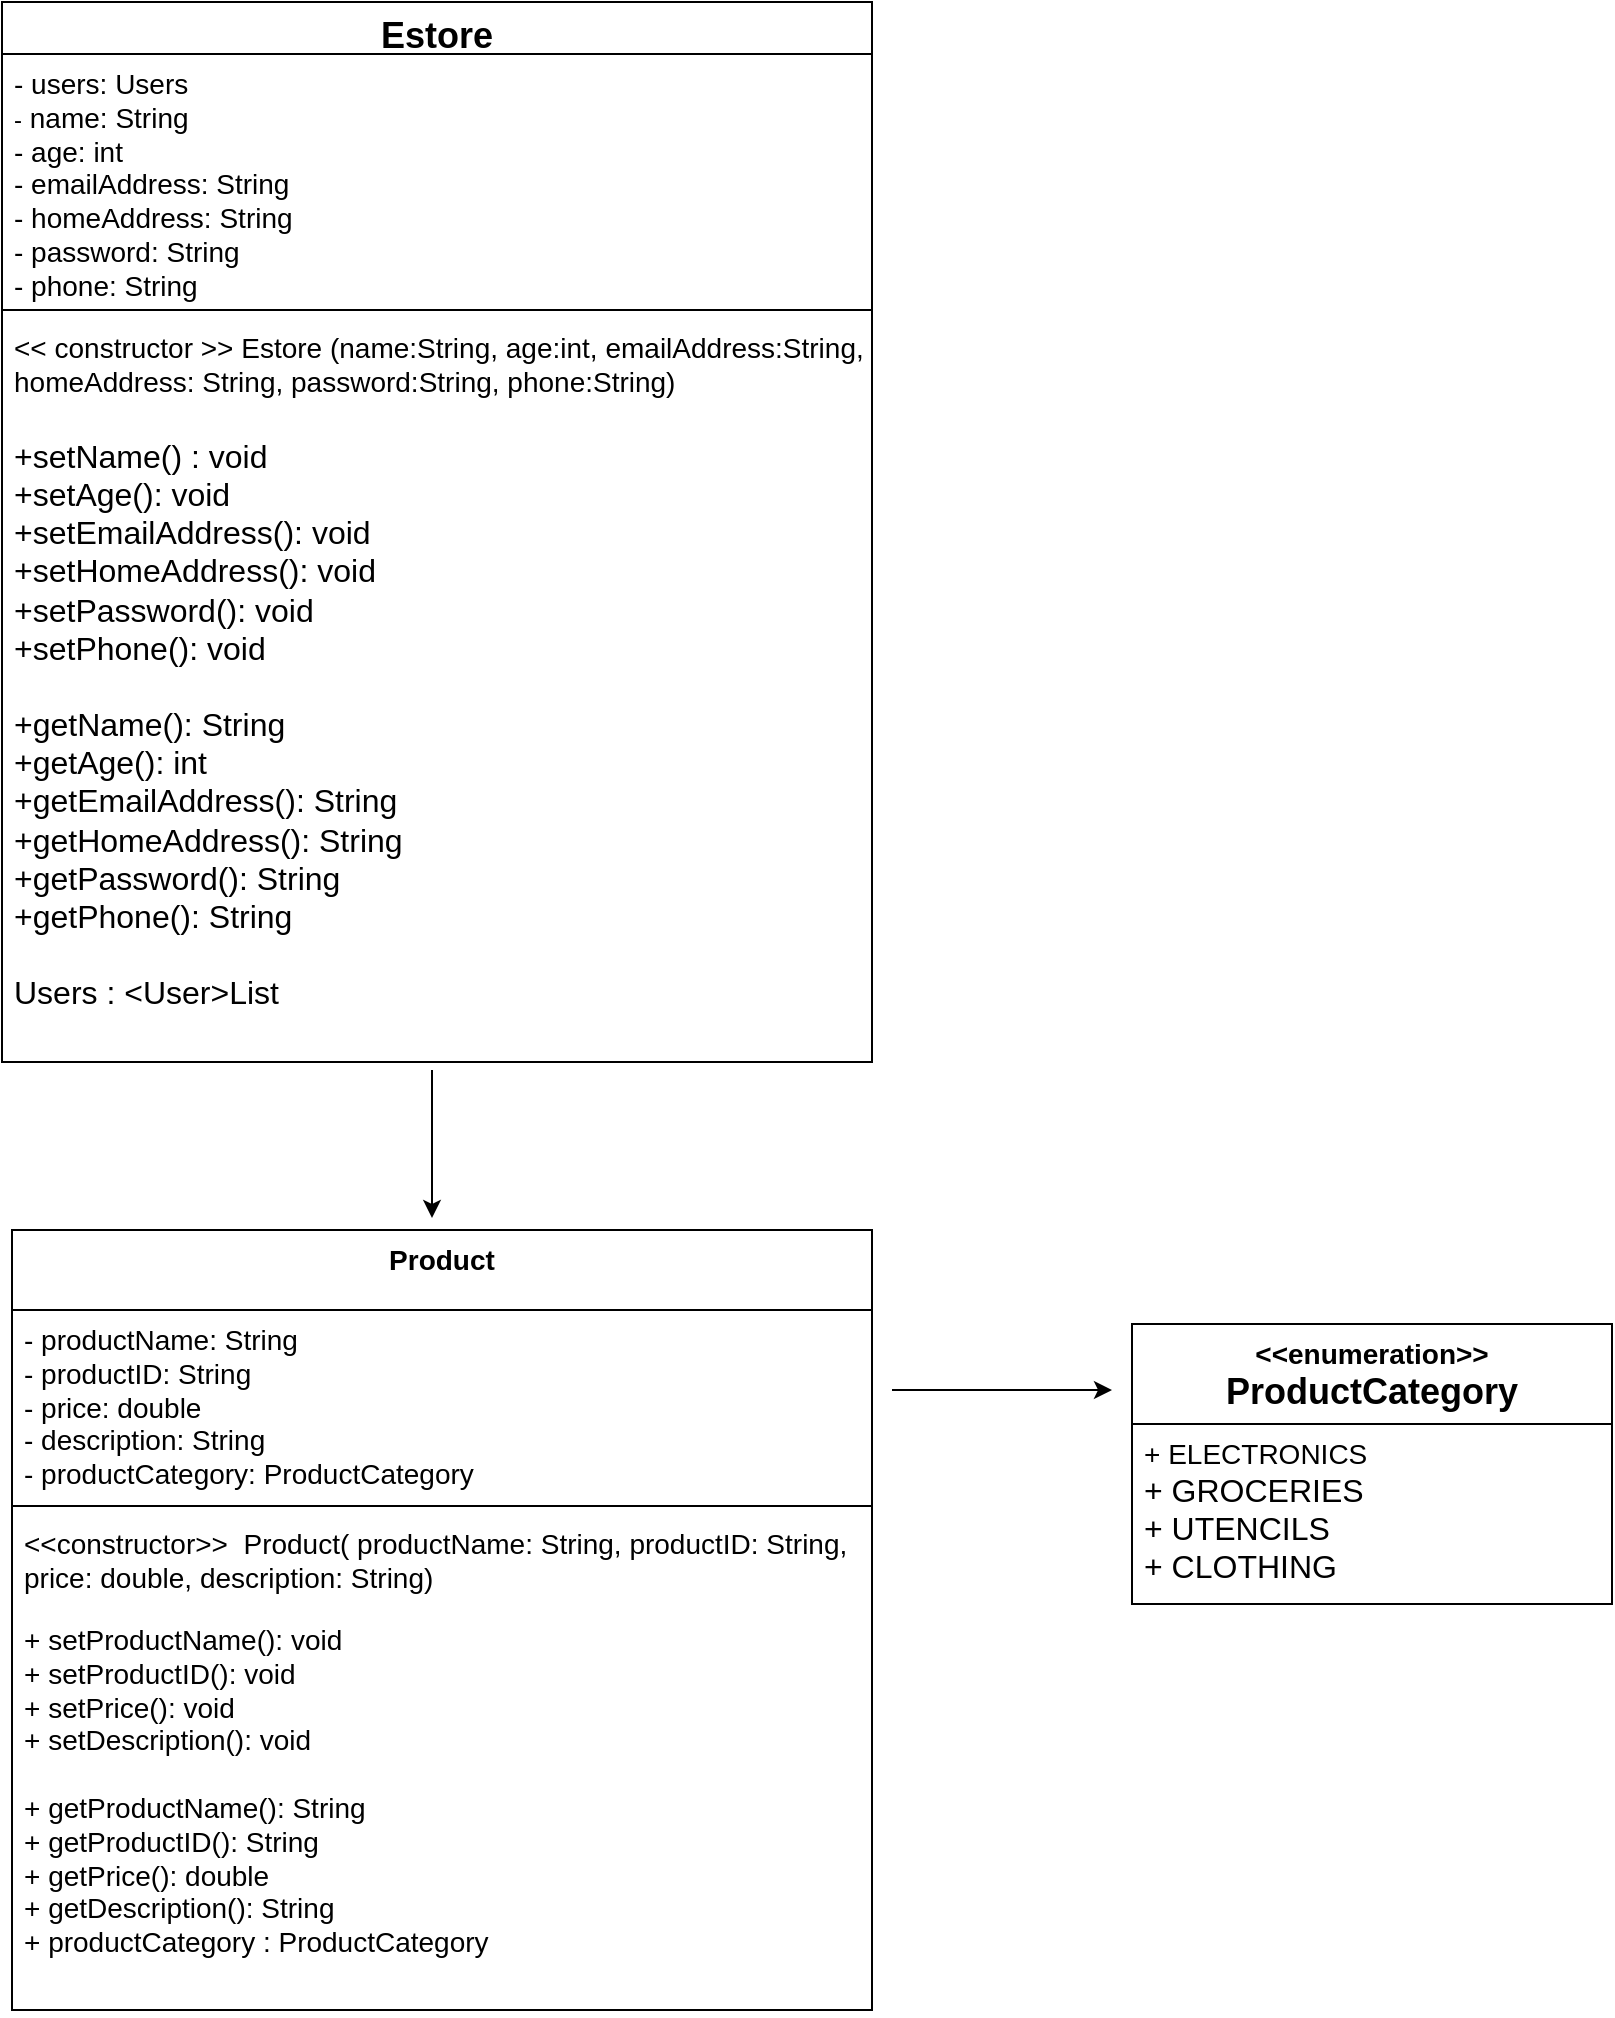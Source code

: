 <mxfile version="27.0.9">
  <diagram name="Page-1" id="_fMFjl5XR8w81e1ghoxJ">
    <mxGraphModel dx="1533" dy="1140" grid="1" gridSize="10" guides="1" tooltips="1" connect="1" arrows="1" fold="1" page="1" pageScale="1" pageWidth="850" pageHeight="1100" math="0" shadow="0">
      <root>
        <mxCell id="0" />
        <mxCell id="1" parent="0" />
        <mxCell id="xwvflCyFb0Yghhu5NaFH-1" value="&lt;font style=&quot;font-size: 18px;&quot;&gt;Estore&lt;/font&gt;" style="swimlane;fontStyle=1;align=center;verticalAlign=top;childLayout=stackLayout;horizontal=1;startSize=26;horizontalStack=0;resizeParent=1;resizeParentMax=0;resizeLast=0;collapsible=1;marginBottom=0;whiteSpace=wrap;html=1;" vertex="1" parent="1">
          <mxGeometry x="25" y="26" width="435" height="530" as="geometry" />
        </mxCell>
        <mxCell id="xwvflCyFb0Yghhu5NaFH-2" value="&lt;font style=&quot;font-size: 14px;&quot;&gt;- users: Users&lt;/font&gt;&lt;div&gt;&lt;font style=&quot;&quot;&gt;-&lt;font style=&quot;font-size: 14px;&quot;&gt; name: String&lt;/font&gt;&lt;/font&gt;&lt;/div&gt;&lt;div&gt;&lt;font style=&quot;font-size: 14px;&quot;&gt;- age: int&lt;/font&gt;&lt;/div&gt;&lt;div&gt;&lt;font style=&quot;font-size: 14px;&quot;&gt;- emailAddress: String&lt;/font&gt;&lt;/div&gt;&lt;div&gt;&lt;font style=&quot;font-size: 14px;&quot;&gt;- homeAddress: String&lt;/font&gt;&lt;/div&gt;&lt;div&gt;&lt;font style=&quot;font-size: 14px;&quot;&gt;- password: String&lt;/font&gt;&lt;/div&gt;&lt;div&gt;&lt;font style=&quot;font-size: 14px;&quot;&gt;- phone: String&lt;/font&gt;&lt;/div&gt;" style="text;strokeColor=none;fillColor=none;align=left;verticalAlign=top;spacingLeft=4;spacingRight=4;overflow=hidden;rotatable=0;points=[[0,0.5],[1,0.5]];portConstraint=eastwest;whiteSpace=wrap;html=1;" vertex="1" parent="xwvflCyFb0Yghhu5NaFH-1">
          <mxGeometry y="26" width="435" height="124" as="geometry" />
        </mxCell>
        <mxCell id="xwvflCyFb0Yghhu5NaFH-3" value="" style="line;strokeWidth=1;fillColor=none;align=left;verticalAlign=middle;spacingTop=-1;spacingLeft=3;spacingRight=3;rotatable=0;labelPosition=right;points=[];portConstraint=eastwest;strokeColor=inherit;" vertex="1" parent="xwvflCyFb0Yghhu5NaFH-1">
          <mxGeometry y="150" width="435" height="8" as="geometry" />
        </mxCell>
        <mxCell id="xwvflCyFb0Yghhu5NaFH-4" value="&lt;font style=&quot;font-size: 14px;&quot;&gt;&amp;lt;&amp;lt; constructor &amp;gt;&amp;gt; Estore (name:String, age:int, emailAddress:String, homeAddress: String, password:String, phone:String)&lt;/font&gt;&lt;div&gt;&lt;span style=&quot;background-color: transparent; color: light-dark(rgb(0, 0, 0), rgb(255, 255, 255));&quot;&gt;&lt;font size=&quot;3&quot;&gt;&lt;br&gt;&lt;/font&gt;&lt;/span&gt;&lt;/div&gt;&lt;div&gt;&lt;span style=&quot;background-color: transparent; color: light-dark(rgb(0, 0, 0), rgb(255, 255, 255));&quot;&gt;&lt;font size=&quot;3&quot;&gt;+setName() : void&lt;/font&gt;&lt;/span&gt;&lt;/div&gt;&lt;div&gt;&lt;span style=&quot;background-color: transparent; color: light-dark(rgb(0, 0, 0), rgb(255, 255, 255));&quot;&gt;&lt;font size=&quot;3&quot;&gt;+setAge(): void&lt;/font&gt;&lt;/span&gt;&lt;/div&gt;&lt;div&gt;&lt;span style=&quot;background-color: transparent; color: light-dark(rgb(0, 0, 0), rgb(255, 255, 255));&quot;&gt;&lt;font size=&quot;3&quot;&gt;+setEmailAddress(): void&lt;/font&gt;&lt;/span&gt;&lt;/div&gt;&lt;div&gt;&lt;span style=&quot;background-color: transparent; color: light-dark(rgb(0, 0, 0), rgb(255, 255, 255));&quot;&gt;&lt;font size=&quot;3&quot;&gt;+setHomeAddress(): void&lt;/font&gt;&lt;/span&gt;&lt;/div&gt;&lt;div&gt;&lt;span style=&quot;background-color: transparent; color: light-dark(rgb(0, 0, 0), rgb(255, 255, 255));&quot;&gt;&lt;font size=&quot;3&quot;&gt;+setPassword(): void&lt;/font&gt;&lt;/span&gt;&lt;/div&gt;&lt;div&gt;&lt;span style=&quot;background-color: transparent; color: light-dark(rgb(0, 0, 0), rgb(255, 255, 255));&quot;&gt;&lt;font size=&quot;3&quot;&gt;+setPhone(): void&amp;nbsp;&lt;/font&gt;&lt;/span&gt;&lt;/div&gt;&lt;div&gt;&lt;span style=&quot;background-color: transparent; color: light-dark(rgb(0, 0, 0), rgb(255, 255, 255));&quot;&gt;&lt;font size=&quot;3&quot;&gt;&lt;br&gt;&lt;/font&gt;&lt;/span&gt;&lt;/div&gt;&lt;div&gt;&lt;span style=&quot;background-color: transparent; color: light-dark(rgb(0, 0, 0), rgb(255, 255, 255));&quot;&gt;&lt;font size=&quot;3&quot;&gt;+getName(): String&lt;/font&gt;&lt;/span&gt;&lt;/div&gt;&lt;div&gt;&lt;span style=&quot;background-color: transparent; color: light-dark(rgb(0, 0, 0), rgb(255, 255, 255));&quot;&gt;&lt;font size=&quot;3&quot;&gt;+getAge(): int&lt;/font&gt;&lt;/span&gt;&lt;/div&gt;&lt;div&gt;&lt;div&gt;&lt;span style=&quot;background-color: transparent; color: light-dark(rgb(0, 0, 0), rgb(255, 255, 255));&quot;&gt;&lt;font size=&quot;3&quot;&gt;+getEmailAddress(): String&lt;/font&gt;&lt;/span&gt;&lt;/div&gt;&lt;div&gt;&lt;span style=&quot;background-color: transparent; color: light-dark(rgb(0, 0, 0), rgb(255, 255, 255));&quot;&gt;&lt;font size=&quot;3&quot;&gt;+getHomeAddress(): String&lt;/font&gt;&lt;/span&gt;&lt;/div&gt;&lt;div&gt;&lt;span style=&quot;background-color: transparent; color: light-dark(rgb(0, 0, 0), rgb(255, 255, 255));&quot;&gt;&lt;font size=&quot;3&quot;&gt;+getPassword(): String&lt;/font&gt;&lt;/span&gt;&lt;/div&gt;&lt;div&gt;&lt;span style=&quot;background-color: transparent; color: light-dark(rgb(0, 0, 0), rgb(255, 255, 255));&quot;&gt;&lt;font size=&quot;3&quot;&gt;+getPhone(): String&lt;/font&gt;&lt;/span&gt;&lt;/div&gt;&lt;/div&gt;&lt;div&gt;&lt;span style=&quot;background-color: transparent; color: light-dark(rgb(0, 0, 0), rgb(255, 255, 255));&quot;&gt;&lt;font size=&quot;3&quot;&gt;&lt;br&gt;&lt;/font&gt;&lt;/span&gt;&lt;/div&gt;&lt;div&gt;&lt;span style=&quot;background-color: transparent; color: light-dark(rgb(0, 0, 0), rgb(255, 255, 255));&quot;&gt;&lt;font size=&quot;3&quot;&gt;Users : &amp;lt;User&amp;gt;List&lt;/font&gt;&lt;/span&gt;&lt;/div&gt;" style="text;strokeColor=none;fillColor=none;align=left;verticalAlign=top;spacingLeft=4;spacingRight=4;overflow=hidden;rotatable=0;points=[[0,0.5],[1,0.5]];portConstraint=eastwest;whiteSpace=wrap;html=1;" vertex="1" parent="xwvflCyFb0Yghhu5NaFH-1">
          <mxGeometry y="158" width="435" height="372" as="geometry" />
        </mxCell>
        <mxCell id="xwvflCyFb0Yghhu5NaFH-5" value="&lt;div&gt;&lt;font style=&quot;font-size: 14px;&quot;&gt;Product&lt;/font&gt;&lt;/div&gt;" style="swimlane;fontStyle=1;align=center;verticalAlign=top;childLayout=stackLayout;horizontal=1;startSize=40;horizontalStack=0;resizeParent=1;resizeParentMax=0;resizeLast=0;collapsible=1;marginBottom=0;whiteSpace=wrap;html=1;" vertex="1" parent="1">
          <mxGeometry x="30" y="640" width="430" height="390" as="geometry" />
        </mxCell>
        <mxCell id="xwvflCyFb0Yghhu5NaFH-6" value="&lt;font style=&quot;font-size: 14px;&quot;&gt;- productName: String&lt;/font&gt;&lt;div&gt;&lt;span style=&quot;font-size: 14px;&quot;&gt;- productID: String&lt;/span&gt;&lt;/div&gt;&lt;div&gt;&lt;span style=&quot;font-size: 14px;&quot;&gt;- price: double&lt;/span&gt;&lt;/div&gt;&lt;div&gt;&lt;span style=&quot;font-size: 14px;&quot;&gt;- description: String&lt;/span&gt;&lt;/div&gt;&lt;div&gt;&lt;span style=&quot;font-size: 14px;&quot;&gt;- productCategory: ProductCategory&lt;/span&gt;&lt;/div&gt;" style="text;strokeColor=none;fillColor=none;align=left;verticalAlign=top;spacingLeft=4;spacingRight=4;overflow=hidden;rotatable=0;points=[[0,0.5],[1,0.5]];portConstraint=eastwest;whiteSpace=wrap;html=1;" vertex="1" parent="xwvflCyFb0Yghhu5NaFH-5">
          <mxGeometry y="40" width="430" height="94" as="geometry" />
        </mxCell>
        <mxCell id="xwvflCyFb0Yghhu5NaFH-7" value="" style="line;strokeWidth=1;fillColor=none;align=left;verticalAlign=middle;spacingTop=-1;spacingLeft=3;spacingRight=3;rotatable=0;labelPosition=right;points=[];portConstraint=eastwest;strokeColor=inherit;" vertex="1" parent="xwvflCyFb0Yghhu5NaFH-5">
          <mxGeometry y="134" width="430" height="8" as="geometry" />
        </mxCell>
        <mxCell id="xwvflCyFb0Yghhu5NaFH-8" value="&lt;font style=&quot;font-size: 14px;&quot;&gt;&amp;lt;&amp;lt;constructor&amp;gt;&amp;gt;&amp;nbsp; Product( productName: String, productID: String, price: double, description: String)&lt;/font&gt;&lt;div&gt;&lt;br&gt;&lt;/div&gt;&lt;div&gt;&lt;font style=&quot;font-size: 14px;&quot;&gt;+ setProductName(): void&lt;/font&gt;&lt;div&gt;&lt;font style=&quot;font-size: 14px;&quot;&gt;+ setProductID(): void&lt;/font&gt;&lt;/div&gt;&lt;div&gt;&lt;font style=&quot;font-size: 14px;&quot;&gt;+ setPrice(): void&lt;/font&gt;&lt;/div&gt;&lt;div&gt;&lt;font style=&quot;font-size: 14px;&quot;&gt;+ setDescription(): void&lt;/font&gt;&lt;/div&gt;&lt;div&gt;&lt;font style=&quot;font-size: 14px;&quot;&gt;&lt;br&gt;&lt;/font&gt;&lt;/div&gt;&lt;div&gt;&lt;font style=&quot;font-size: 14px;&quot;&gt;+ getProductName(): String&lt;div style=&quot;font-size: 12px;&quot;&gt;&lt;font style=&quot;font-size: 14px;&quot;&gt;+ getProductID(): String&lt;/font&gt;&lt;/div&gt;&lt;div style=&quot;font-size: 12px;&quot;&gt;&lt;font style=&quot;font-size: 14px;&quot;&gt;+ getPrice(): double&lt;/font&gt;&lt;/div&gt;&lt;div style=&quot;font-size: 12px;&quot;&gt;&lt;font style=&quot;font-size: 14px;&quot;&gt;+ getDescription(): String&lt;/font&gt;&lt;/div&gt;&lt;/font&gt;&lt;/div&gt;&lt;div&gt;&lt;font style=&quot;font-size: 14px;&quot;&gt;+ productCategory : ProductCategory&lt;/font&gt;&lt;/div&gt;&lt;/div&gt;" style="text;strokeColor=none;fillColor=none;align=left;verticalAlign=top;spacingLeft=4;spacingRight=4;overflow=hidden;rotatable=0;points=[[0,0.5],[1,0.5]];portConstraint=eastwest;whiteSpace=wrap;html=1;" vertex="1" parent="xwvflCyFb0Yghhu5NaFH-5">
          <mxGeometry y="142" width="430" height="248" as="geometry" />
        </mxCell>
        <mxCell id="xwvflCyFb0Yghhu5NaFH-10" value="&lt;font style=&quot;font-size: 14px;&quot;&gt;&amp;lt;&amp;lt;enumeration&amp;gt;&amp;gt;&lt;/font&gt;&lt;div&gt;&lt;font style=&quot;font-size: 18px;&quot;&gt;ProductCategory&lt;/font&gt;&lt;/div&gt;" style="swimlane;fontStyle=1;align=center;verticalAlign=top;childLayout=stackLayout;horizontal=1;startSize=50;horizontalStack=0;resizeParent=1;resizeParentMax=0;resizeLast=0;collapsible=1;marginBottom=0;whiteSpace=wrap;html=1;" vertex="1" parent="1">
          <mxGeometry x="590" y="687" width="240" height="140" as="geometry" />
        </mxCell>
        <mxCell id="xwvflCyFb0Yghhu5NaFH-11" value="&lt;font style=&quot;font-size: 14px;&quot;&gt;+ ELECTRONICS&lt;/font&gt;&lt;div&gt;&lt;font size=&quot;3&quot;&gt;+ GROCERIES&lt;/font&gt;&lt;/div&gt;&lt;div&gt;&lt;font size=&quot;3&quot;&gt;+ UTENCILS&lt;/font&gt;&lt;/div&gt;&lt;div&gt;&lt;font size=&quot;3&quot;&gt;+ CLOTHING&lt;/font&gt;&lt;/div&gt;&lt;div&gt;&lt;br&gt;&lt;/div&gt;" style="text;strokeColor=none;fillColor=none;align=left;verticalAlign=top;spacingLeft=4;spacingRight=4;overflow=hidden;rotatable=0;points=[[0,0.5],[1,0.5]];portConstraint=eastwest;whiteSpace=wrap;html=1;" vertex="1" parent="xwvflCyFb0Yghhu5NaFH-10">
          <mxGeometry y="50" width="240" height="90" as="geometry" />
        </mxCell>
        <mxCell id="xwvflCyFb0Yghhu5NaFH-14" value="" style="endArrow=classic;html=1;rounded=0;" edge="1" parent="1">
          <mxGeometry width="50" height="50" relative="1" as="geometry">
            <mxPoint x="240" y="560" as="sourcePoint" />
            <mxPoint x="240" y="634" as="targetPoint" />
          </mxGeometry>
        </mxCell>
        <mxCell id="xwvflCyFb0Yghhu5NaFH-16" value="" style="endArrow=classic;html=1;rounded=0;" edge="1" parent="1">
          <mxGeometry width="50" height="50" relative="1" as="geometry">
            <mxPoint x="470" y="720" as="sourcePoint" />
            <mxPoint x="580" y="720" as="targetPoint" />
          </mxGeometry>
        </mxCell>
      </root>
    </mxGraphModel>
  </diagram>
</mxfile>
